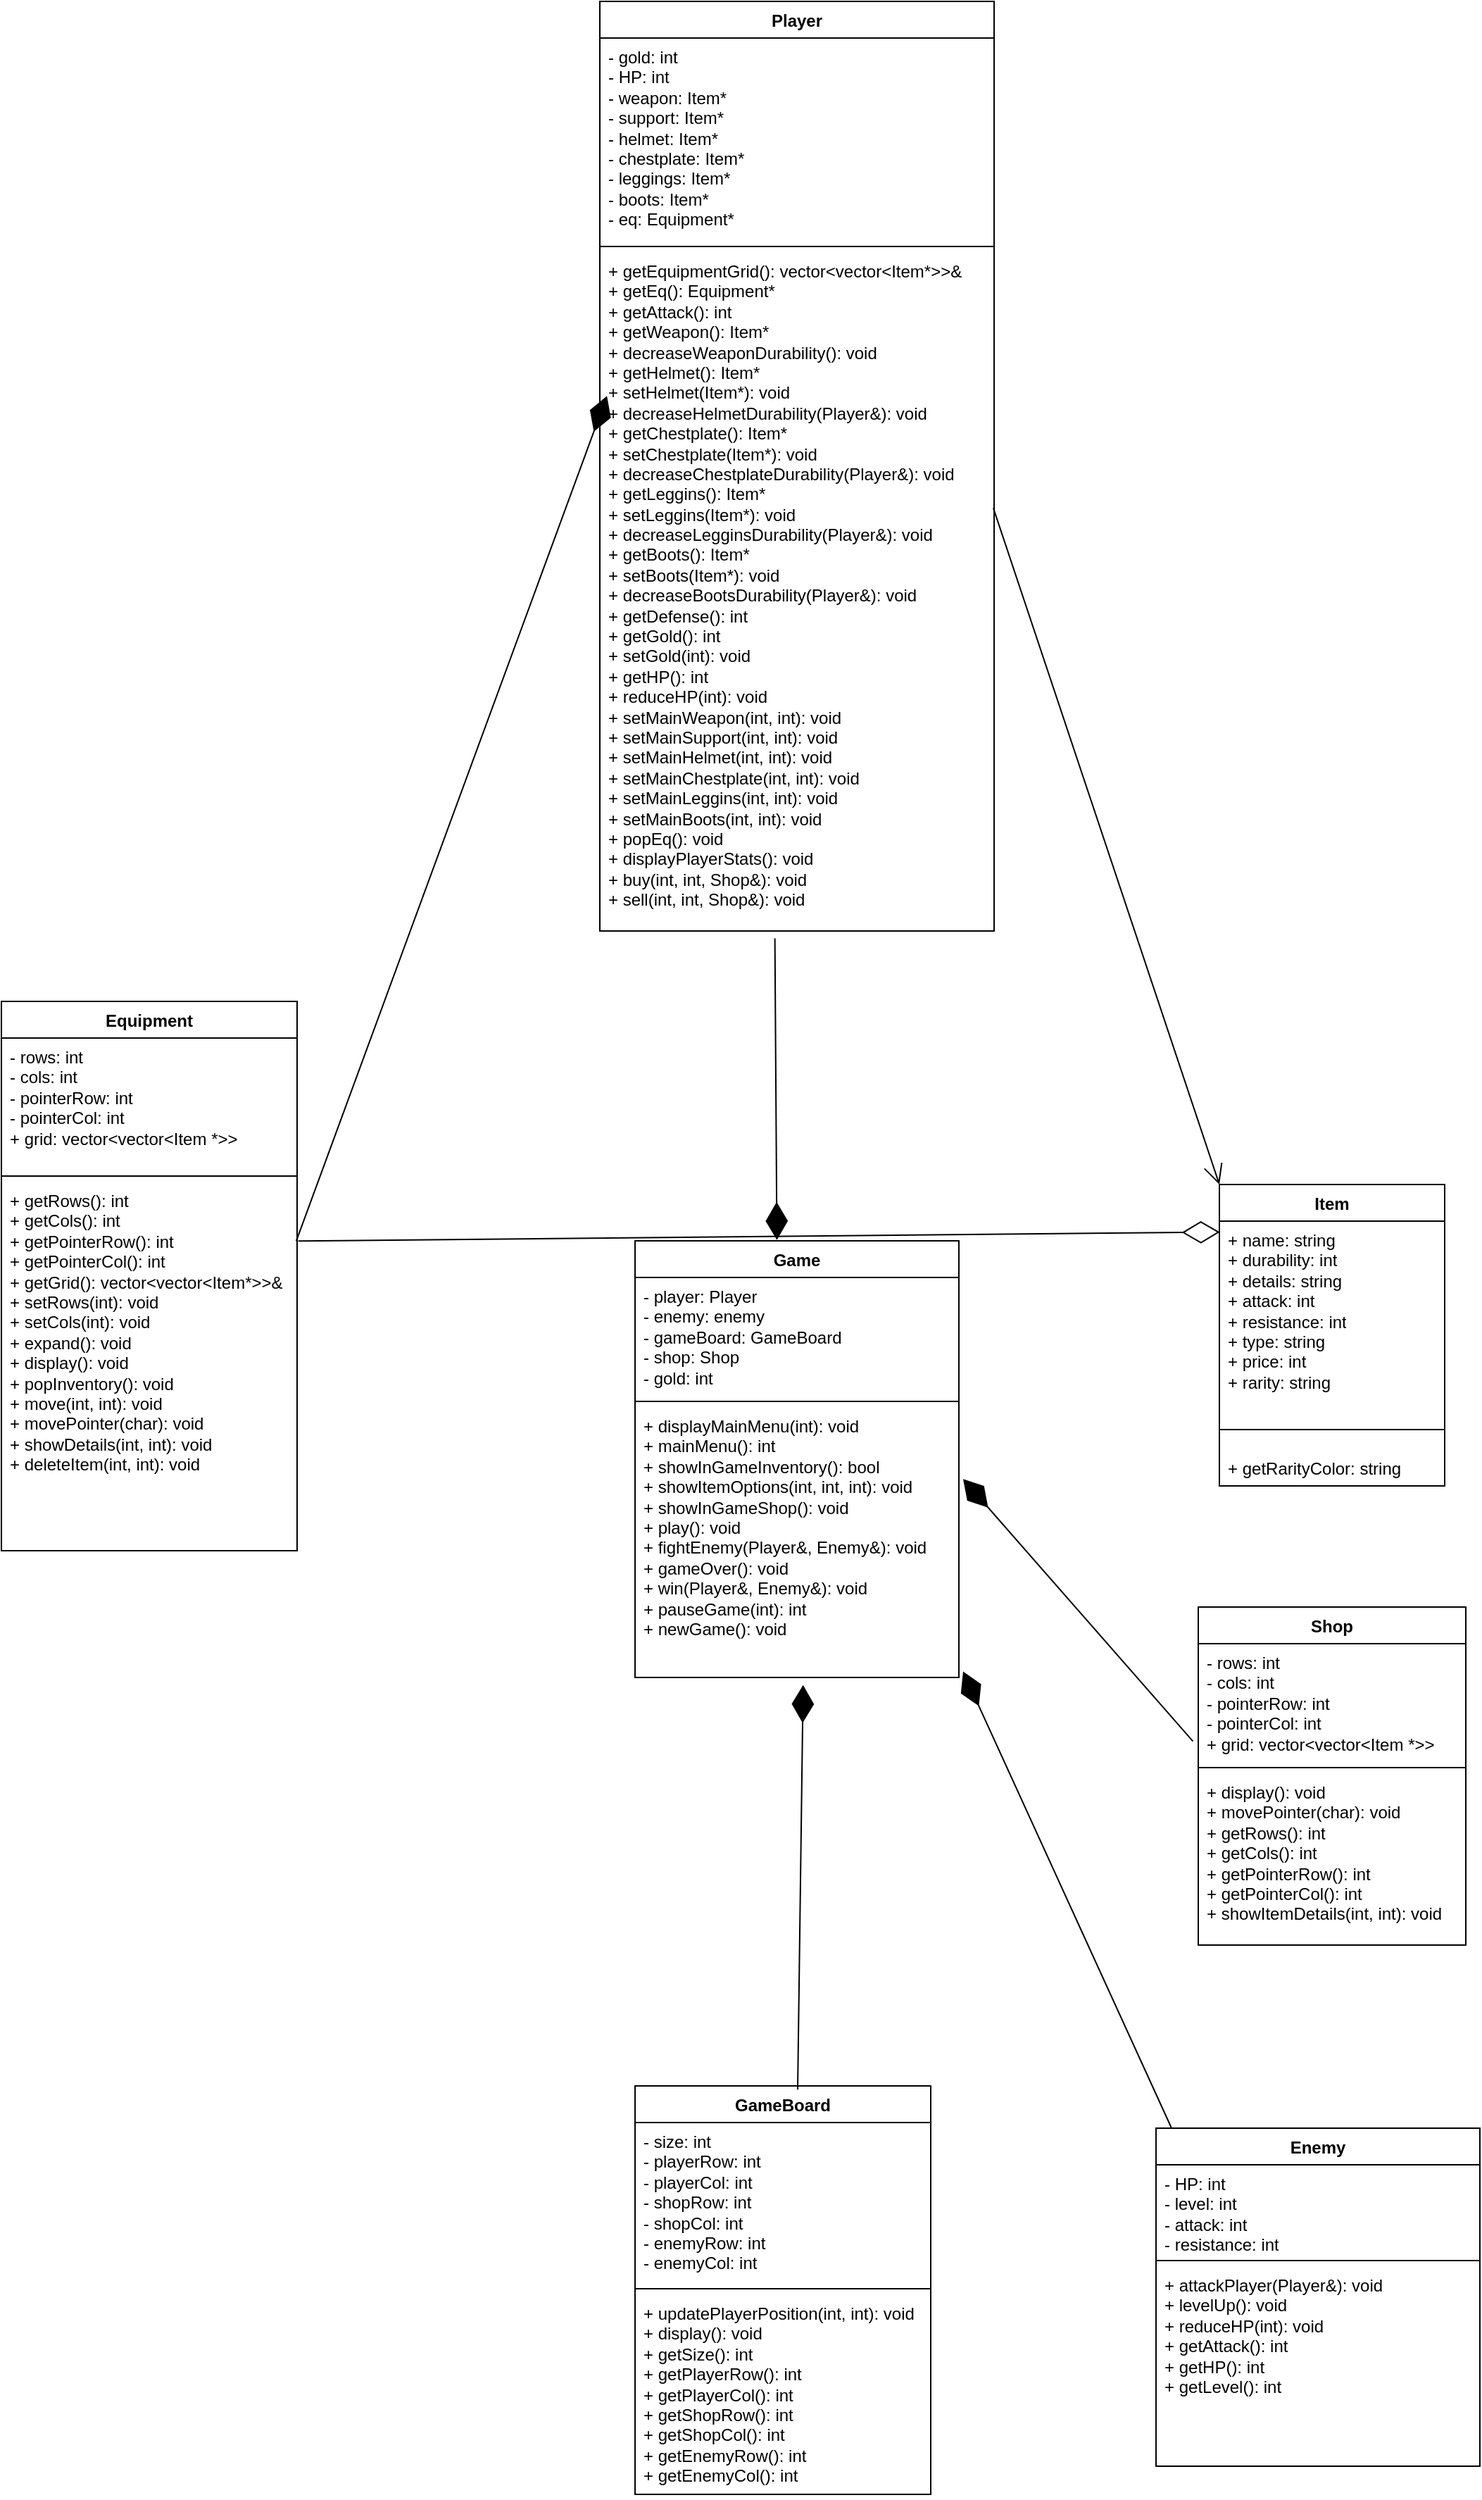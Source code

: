 <mxfile version="24.3.1" type="device">
  <diagram name="Strona-1" id="ytrGY28hn7jTlz5pc1Aj">
    <mxGraphModel dx="5436" dy="3622" grid="1" gridSize="10" guides="1" tooltips="1" connect="1" arrows="1" fold="1" page="1" pageScale="1" pageWidth="827" pageHeight="1169" math="0" shadow="0">
      <root>
        <mxCell id="0" />
        <mxCell id="1" parent="0" />
        <mxCell id="Cbto0x0k5kFjPXafDiU2-1" value="Equipment&lt;div&gt;&lt;br&gt;&lt;/div&gt;" style="swimlane;fontStyle=1;align=center;verticalAlign=top;childLayout=stackLayout;horizontal=1;startSize=26;horizontalStack=0;resizeParent=1;resizeParentMax=0;resizeLast=0;collapsible=1;marginBottom=0;whiteSpace=wrap;html=1;" vertex="1" parent="1">
          <mxGeometry x="-590" y="10" width="210" height="390" as="geometry" />
        </mxCell>
        <mxCell id="Cbto0x0k5kFjPXafDiU2-2" value="- rows: int&lt;div&gt;- cols: int&lt;br&gt;&lt;div&gt;- pointerRow: int&lt;/div&gt;&lt;div&gt;- pointerCol: int&lt;/div&gt;&lt;div&gt;+ grid: vector&amp;lt;vector&amp;lt;Item *&amp;gt;&amp;gt;&lt;/div&gt;&lt;/div&gt;" style="text;strokeColor=none;fillColor=none;align=left;verticalAlign=top;spacingLeft=4;spacingRight=4;overflow=hidden;rotatable=0;points=[[0,0.5],[1,0.5]];portConstraint=eastwest;whiteSpace=wrap;html=1;" vertex="1" parent="Cbto0x0k5kFjPXafDiU2-1">
          <mxGeometry y="26" width="210" height="94" as="geometry" />
        </mxCell>
        <mxCell id="Cbto0x0k5kFjPXafDiU2-3" value="" style="line;strokeWidth=1;fillColor=none;align=left;verticalAlign=middle;spacingTop=-1;spacingLeft=3;spacingRight=3;rotatable=0;labelPosition=right;points=[];portConstraint=eastwest;strokeColor=inherit;" vertex="1" parent="Cbto0x0k5kFjPXafDiU2-1">
          <mxGeometry y="120" width="210" height="8" as="geometry" />
        </mxCell>
        <mxCell id="Cbto0x0k5kFjPXafDiU2-4" value="&lt;div&gt;&lt;div&gt;&lt;div&gt;+ getRows(): int&lt;/div&gt;&lt;div&gt;+ getCols(): int&lt;/div&gt;&lt;/div&gt;&lt;div&gt;+ getPointerRow(): int&lt;/div&gt;&lt;div&gt;+ getPointerCol(): int&lt;/div&gt;&lt;div&gt;+ getGrid(): vector&amp;lt;vector&amp;lt;Item*&amp;gt;&amp;gt;&amp;amp;&lt;/div&gt;&lt;div&gt;+ setRows(int): void&lt;/div&gt;&lt;div&gt;+ setCols(int): void&lt;/div&gt;&lt;div&gt;+ expand(): void&lt;br&gt;&lt;/div&gt;&lt;/div&gt;&lt;div&gt;+ display(): void&lt;/div&gt;&lt;div&gt;+ popInventory(): void&lt;/div&gt;&lt;div&gt;+ move(int, int): void&lt;br&gt;&lt;/div&gt;&lt;div&gt;+ movePointer(char): void&lt;/div&gt;&lt;div&gt;+ showDetails(int, int): void&lt;/div&gt;&lt;div&gt;+ deleteItem(int, int): void&lt;br&gt;&lt;/div&gt;" style="text;strokeColor=none;fillColor=none;align=left;verticalAlign=top;spacingLeft=4;spacingRight=4;overflow=hidden;rotatable=0;points=[[0,0.5],[1,0.5]];portConstraint=eastwest;whiteSpace=wrap;html=1;" vertex="1" parent="Cbto0x0k5kFjPXafDiU2-1">
          <mxGeometry y="128" width="210" height="262" as="geometry" />
        </mxCell>
        <mxCell id="Cbto0x0k5kFjPXafDiU2-5" value="Player" style="swimlane;fontStyle=1;align=center;verticalAlign=top;childLayout=stackLayout;horizontal=1;startSize=26;horizontalStack=0;resizeParent=1;resizeParentMax=0;resizeLast=0;collapsible=1;marginBottom=0;whiteSpace=wrap;html=1;" vertex="1" parent="1">
          <mxGeometry x="-165" y="-700" width="280" height="660" as="geometry" />
        </mxCell>
        <mxCell id="Cbto0x0k5kFjPXafDiU2-6" value="&lt;div&gt;- gold: int&lt;/div&gt;&lt;div&gt;- HP: int&lt;/div&gt;&lt;div&gt;- weapon: Item*&lt;/div&gt;&lt;div&gt;- support: Item*&lt;/div&gt;&lt;div&gt;- helmet: Item*&lt;br&gt;&lt;/div&gt;&lt;div&gt;- chestplate: Item*&lt;/div&gt;&lt;div&gt;- leggings: Item*&lt;/div&gt;&lt;div&gt;- boots: Item*&lt;/div&gt;&lt;div&gt;- eq: Equipment*&lt;/div&gt;" style="text;strokeColor=none;fillColor=none;align=left;verticalAlign=top;spacingLeft=4;spacingRight=4;overflow=hidden;rotatable=0;points=[[0,0.5],[1,0.5]];portConstraint=eastwest;whiteSpace=wrap;html=1;" vertex="1" parent="Cbto0x0k5kFjPXafDiU2-5">
          <mxGeometry y="26" width="280" height="144" as="geometry" />
        </mxCell>
        <mxCell id="Cbto0x0k5kFjPXafDiU2-7" value="" style="line;strokeWidth=1;fillColor=none;align=left;verticalAlign=middle;spacingTop=-1;spacingLeft=3;spacingRight=3;rotatable=0;labelPosition=right;points=[];portConstraint=eastwest;strokeColor=inherit;" vertex="1" parent="Cbto0x0k5kFjPXafDiU2-5">
          <mxGeometry y="170" width="280" height="8" as="geometry" />
        </mxCell>
        <mxCell id="Cbto0x0k5kFjPXafDiU2-8" value="&lt;div&gt;+ getEquipmentGrid(): vector&amp;lt;vector&amp;lt;Item*&amp;gt;&amp;gt;&amp;amp;&lt;/div&gt;&lt;div&gt;&lt;div&gt;+ getEq(): Equipment*&lt;/div&gt;&lt;div&gt;+ getAttack(): int&lt;/div&gt;&lt;div&gt;+ getWeapon(): Item*&lt;/div&gt;&lt;div&gt;+ decreaseWeaponDurability(): void&lt;/div&gt;&lt;div&gt;+ getHelmet(): Item*&lt;/div&gt;&lt;div&gt;+ setHelmet(Item*): void&lt;/div&gt;&lt;div&gt;+ decreaseHelmetDurability(Player&amp;amp;): void&lt;/div&gt;&lt;div&gt;+ getChestplate(): Item*&lt;/div&gt;&lt;div&gt;+ setChestplate(Item*): void&lt;/div&gt;&lt;div&gt;+ decreaseChestplateDurability(Player&amp;amp;): void&lt;/div&gt;&lt;div&gt;&lt;div&gt;+ getLeggins(): Item*&lt;/div&gt;&lt;div&gt;+ setLeggins(Item*): void&lt;/div&gt;&lt;div&gt;+ decreaseLegginsDurability(Player&amp;amp;): void&lt;/div&gt;&lt;div&gt;+ getBoots(): Item*&lt;/div&gt;&lt;div&gt;+ setBoots(Item*): void&lt;/div&gt;&lt;div&gt;+ decreaseBootsDurability(Player&amp;amp;): void&lt;/div&gt;&lt;div&gt;+ getDefense(): int&lt;/div&gt;&lt;div&gt;+ getGold(): int&lt;/div&gt;&lt;div&gt;+ setGold(int): void&lt;/div&gt;&lt;div&gt;+ getHP(): int&lt;/div&gt;&lt;div&gt;+ reduceHP(int): void&lt;br&gt;&lt;/div&gt;&lt;/div&gt;&lt;/div&gt;&lt;div&gt;+ setMainWeapon(int, int): void&lt;/div&gt;&lt;div&gt;+ setMainSupport(int, int): void&lt;/div&gt;&lt;div&gt;+ setMainHelmet(int, int): void&lt;/div&gt;&lt;div&gt;+ setMainChestplate(int, int): void&lt;/div&gt;&lt;div&gt;+ setMainLeggins(int, int): void&lt;/div&gt;&lt;div&gt;+ setMainBoots(int, int): void&lt;/div&gt;&lt;div&gt;+ popEq(): void&lt;br&gt;&lt;/div&gt;&lt;div&gt;+ displayPlayerStats(): void&lt;/div&gt;&lt;div&gt;+ buy(int, int, Shop&amp;amp;): void&lt;/div&gt;&lt;div&gt;+ sell(int, int, Shop&amp;amp;): void&lt;br&gt;&lt;/div&gt;" style="text;strokeColor=none;fillColor=none;align=left;verticalAlign=top;spacingLeft=4;spacingRight=4;overflow=hidden;rotatable=0;points=[[0,0.5],[1,0.5]];portConstraint=eastwest;whiteSpace=wrap;html=1;" vertex="1" parent="Cbto0x0k5kFjPXafDiU2-5">
          <mxGeometry y="178" width="280" height="482" as="geometry" />
        </mxCell>
        <mxCell id="Cbto0x0k5kFjPXafDiU2-9" value="Shop" style="swimlane;fontStyle=1;align=center;verticalAlign=top;childLayout=stackLayout;horizontal=1;startSize=26;horizontalStack=0;resizeParent=1;resizeParentMax=0;resizeLast=0;collapsible=1;marginBottom=0;whiteSpace=wrap;html=1;" vertex="1" parent="1">
          <mxGeometry x="260" y="440" width="190" height="240" as="geometry" />
        </mxCell>
        <mxCell id="Cbto0x0k5kFjPXafDiU2-10" value="- rows: int&lt;div&gt;- cols: int&lt;br&gt;&lt;div&gt;- pointerRow: int&lt;/div&gt;&lt;div&gt;- pointerCol: int&lt;/div&gt;&lt;div&gt;+ grid: vector&amp;lt;vector&amp;lt;Item *&amp;gt;&amp;gt;&lt;/div&gt;&lt;/div&gt;" style="text;strokeColor=none;fillColor=none;align=left;verticalAlign=top;spacingLeft=4;spacingRight=4;overflow=hidden;rotatable=0;points=[[0,0.5],[1,0.5]];portConstraint=eastwest;whiteSpace=wrap;html=1;" vertex="1" parent="Cbto0x0k5kFjPXafDiU2-9">
          <mxGeometry y="26" width="190" height="84" as="geometry" />
        </mxCell>
        <mxCell id="Cbto0x0k5kFjPXafDiU2-11" value="" style="line;strokeWidth=1;fillColor=none;align=left;verticalAlign=middle;spacingTop=-1;spacingLeft=3;spacingRight=3;rotatable=0;labelPosition=right;points=[];portConstraint=eastwest;strokeColor=inherit;" vertex="1" parent="Cbto0x0k5kFjPXafDiU2-9">
          <mxGeometry y="110" width="190" height="8" as="geometry" />
        </mxCell>
        <mxCell id="Cbto0x0k5kFjPXafDiU2-12" value="+ display(): void&lt;div&gt;+ movePointer(char): void&lt;/div&gt;&lt;div&gt;&lt;div&gt;+ getRows(): int&lt;/div&gt;&lt;div&gt;+ getCols(): int&lt;/div&gt;&lt;/div&gt;&lt;div&gt;+ getPointerRow(): int&lt;/div&gt;&lt;div&gt;+ getPointerCol(): int&lt;/div&gt;&lt;div&gt;+ showItemDetails(int, int): void&lt;br&gt;&lt;/div&gt;" style="text;strokeColor=none;fillColor=none;align=left;verticalAlign=top;spacingLeft=4;spacingRight=4;overflow=hidden;rotatable=0;points=[[0,0.5],[1,0.5]];portConstraint=eastwest;whiteSpace=wrap;html=1;" vertex="1" parent="Cbto0x0k5kFjPXafDiU2-9">
          <mxGeometry y="118" width="190" height="122" as="geometry" />
        </mxCell>
        <mxCell id="Cbto0x0k5kFjPXafDiU2-13" value="Enemy" style="swimlane;fontStyle=1;align=center;verticalAlign=top;childLayout=stackLayout;horizontal=1;startSize=26;horizontalStack=0;resizeParent=1;resizeParentMax=0;resizeLast=0;collapsible=1;marginBottom=0;whiteSpace=wrap;html=1;" vertex="1" parent="1">
          <mxGeometry x="230" y="810" width="230" height="240" as="geometry" />
        </mxCell>
        <mxCell id="Cbto0x0k5kFjPXafDiU2-14" value="- HP: int&lt;div&gt;- level: int&lt;/div&gt;&lt;div&gt;- attack: int&lt;/div&gt;&lt;div&gt;- resistance: int&lt;br&gt;&lt;/div&gt;" style="text;strokeColor=none;fillColor=none;align=left;verticalAlign=top;spacingLeft=4;spacingRight=4;overflow=hidden;rotatable=0;points=[[0,0.5],[1,0.5]];portConstraint=eastwest;whiteSpace=wrap;html=1;" vertex="1" parent="Cbto0x0k5kFjPXafDiU2-13">
          <mxGeometry y="26" width="230" height="64" as="geometry" />
        </mxCell>
        <mxCell id="Cbto0x0k5kFjPXafDiU2-15" value="" style="line;strokeWidth=1;fillColor=none;align=left;verticalAlign=middle;spacingTop=-1;spacingLeft=3;spacingRight=3;rotatable=0;labelPosition=right;points=[];portConstraint=eastwest;strokeColor=inherit;" vertex="1" parent="Cbto0x0k5kFjPXafDiU2-13">
          <mxGeometry y="90" width="230" height="8" as="geometry" />
        </mxCell>
        <mxCell id="Cbto0x0k5kFjPXafDiU2-16" value="&lt;div&gt;+ attackPlayer(Player&amp;amp;): void&lt;/div&gt;&lt;div&gt;+ levelUp(): void&lt;/div&gt;&lt;div&gt;+ reduceHP(int): void&lt;/div&gt;&lt;div&gt;+ getAttack(): int&lt;br&gt;&lt;/div&gt;&lt;div&gt;+ getHP(): int&lt;/div&gt;&lt;div&gt;+ getLevel(): int&lt;/div&gt;" style="text;strokeColor=none;fillColor=none;align=left;verticalAlign=top;spacingLeft=4;spacingRight=4;overflow=hidden;rotatable=0;points=[[0,0.5],[1,0.5]];portConstraint=eastwest;whiteSpace=wrap;html=1;" vertex="1" parent="Cbto0x0k5kFjPXafDiU2-13">
          <mxGeometry y="98" width="230" height="142" as="geometry" />
        </mxCell>
        <mxCell id="Cbto0x0k5kFjPXafDiU2-17" value="Game" style="swimlane;fontStyle=1;align=center;verticalAlign=top;childLayout=stackLayout;horizontal=1;startSize=26;horizontalStack=0;resizeParent=1;resizeParentMax=0;resizeLast=0;collapsible=1;marginBottom=0;whiteSpace=wrap;html=1;" vertex="1" parent="1">
          <mxGeometry x="-140" y="180" width="230" height="310" as="geometry" />
        </mxCell>
        <mxCell id="Cbto0x0k5kFjPXafDiU2-18" value="&lt;div&gt;- player: Player&lt;/div&gt;&lt;div&gt;&lt;div&gt;- enemy: enemy&lt;/div&gt;&lt;/div&gt;&lt;div&gt;- gameBoard: GameBoard&lt;/div&gt;&lt;div&gt;- shop: Shop&lt;/div&gt;&lt;div&gt;- gold: int&lt;br&gt;&lt;/div&gt;" style="text;strokeColor=none;fillColor=none;align=left;verticalAlign=top;spacingLeft=4;spacingRight=4;overflow=hidden;rotatable=0;points=[[0,0.5],[1,0.5]];portConstraint=eastwest;whiteSpace=wrap;html=1;" vertex="1" parent="Cbto0x0k5kFjPXafDiU2-17">
          <mxGeometry y="26" width="230" height="84" as="geometry" />
        </mxCell>
        <mxCell id="Cbto0x0k5kFjPXafDiU2-19" value="" style="line;strokeWidth=1;fillColor=none;align=left;verticalAlign=middle;spacingTop=-1;spacingLeft=3;spacingRight=3;rotatable=0;labelPosition=right;points=[];portConstraint=eastwest;strokeColor=inherit;" vertex="1" parent="Cbto0x0k5kFjPXafDiU2-17">
          <mxGeometry y="110" width="230" height="8" as="geometry" />
        </mxCell>
        <mxCell id="Cbto0x0k5kFjPXafDiU2-20" value="&lt;div&gt;+ displayMainMenu(int): void&lt;/div&gt;&lt;div&gt;+ mainMenu(): int&lt;/div&gt;&lt;div&gt;+ showInGameInventory(): bool&lt;/div&gt;&lt;div&gt;+ showItemOptions(int, int, int): void&lt;/div&gt;&lt;div&gt;+ showInGameShop(): void&lt;/div&gt;&lt;div&gt;+ play(): void&lt;/div&gt;&lt;div&gt;+ fightEnemy(Player&amp;amp;, Enemy&amp;amp;): void&lt;/div&gt;&lt;div&gt;+ gameOver(): void&lt;/div&gt;&lt;div&gt;+ win(Player&amp;amp;, Enemy&amp;amp;): void&lt;/div&gt;&lt;div&gt;+ pauseGame(int): int&lt;/div&gt;&lt;div&gt;+ newGame(): void&lt;/div&gt;" style="text;strokeColor=none;fillColor=none;align=left;verticalAlign=top;spacingLeft=4;spacingRight=4;overflow=hidden;rotatable=0;points=[[0,0.5],[1,0.5]];portConstraint=eastwest;whiteSpace=wrap;html=1;" vertex="1" parent="Cbto0x0k5kFjPXafDiU2-17">
          <mxGeometry y="118" width="230" height="192" as="geometry" />
        </mxCell>
        <mxCell id="Cbto0x0k5kFjPXafDiU2-29" value="Item" style="swimlane;fontStyle=1;align=center;verticalAlign=top;childLayout=stackLayout;horizontal=1;startSize=26;horizontalStack=0;resizeParent=1;resizeParentMax=0;resizeLast=0;collapsible=1;marginBottom=0;whiteSpace=wrap;html=1;" vertex="1" parent="1">
          <mxGeometry x="275" y="140" width="160" height="214" as="geometry" />
        </mxCell>
        <mxCell id="Cbto0x0k5kFjPXafDiU2-30" value="&lt;div&gt;+ name: string&lt;/div&gt;&lt;div&gt;+ durability: int&lt;/div&gt;&lt;div&gt;+ details: string&lt;/div&gt;&lt;div&gt;+ attack: int&lt;/div&gt;&lt;div&gt;+ resistance: int&lt;/div&gt;&lt;div&gt;+ type: string&lt;/div&gt;&lt;div&gt;+ price: int&lt;/div&gt;&lt;div&gt;+ rarity: string&lt;br&gt;&lt;/div&gt;" style="text;strokeColor=none;fillColor=none;align=left;verticalAlign=top;spacingLeft=4;spacingRight=4;overflow=hidden;rotatable=0;points=[[0,0.5],[1,0.5]];portConstraint=eastwest;whiteSpace=wrap;html=1;" vertex="1" parent="Cbto0x0k5kFjPXafDiU2-29">
          <mxGeometry y="26" width="160" height="134" as="geometry" />
        </mxCell>
        <mxCell id="Cbto0x0k5kFjPXafDiU2-31" value="" style="line;strokeWidth=1;fillColor=none;align=left;verticalAlign=middle;spacingTop=-1;spacingLeft=3;spacingRight=3;rotatable=0;labelPosition=right;points=[];portConstraint=eastwest;strokeColor=inherit;" vertex="1" parent="Cbto0x0k5kFjPXafDiU2-29">
          <mxGeometry y="160" width="160" height="28" as="geometry" />
        </mxCell>
        <mxCell id="Cbto0x0k5kFjPXafDiU2-32" value="+ getRarityColor: string" style="text;strokeColor=none;fillColor=none;align=left;verticalAlign=top;spacingLeft=4;spacingRight=4;overflow=hidden;rotatable=0;points=[[0,0.5],[1,0.5]];portConstraint=eastwest;whiteSpace=wrap;html=1;" vertex="1" parent="Cbto0x0k5kFjPXafDiU2-29">
          <mxGeometry y="188" width="160" height="26" as="geometry" />
        </mxCell>
        <mxCell id="Cbto0x0k5kFjPXafDiU2-37" value="GameBoard" style="swimlane;fontStyle=1;align=center;verticalAlign=top;childLayout=stackLayout;horizontal=1;startSize=26;horizontalStack=0;resizeParent=1;resizeParentMax=0;resizeLast=0;collapsible=1;marginBottom=0;whiteSpace=wrap;html=1;" vertex="1" parent="1">
          <mxGeometry x="-140" y="780" width="210" height="290" as="geometry" />
        </mxCell>
        <mxCell id="Cbto0x0k5kFjPXafDiU2-38" value="&lt;div&gt;- size: int&lt;/div&gt;&lt;div&gt;- playerRow: int&lt;/div&gt;&lt;div&gt;- playerCol: int&lt;br&gt;&lt;/div&gt;&lt;div&gt;- shopRow: int&lt;br&gt;&lt;/div&gt;&lt;div&gt;- shopCol: int&lt;br&gt;&lt;/div&gt;&lt;div&gt;- enemyRow: int&lt;br&gt;&lt;/div&gt;&lt;div&gt;- enemyCol: int&lt;/div&gt;" style="text;strokeColor=none;fillColor=none;align=left;verticalAlign=top;spacingLeft=4;spacingRight=4;overflow=hidden;rotatable=0;points=[[0,0.5],[1,0.5]];portConstraint=eastwest;whiteSpace=wrap;html=1;" vertex="1" parent="Cbto0x0k5kFjPXafDiU2-37">
          <mxGeometry y="26" width="210" height="114" as="geometry" />
        </mxCell>
        <mxCell id="Cbto0x0k5kFjPXafDiU2-39" value="" style="line;strokeWidth=1;fillColor=none;align=left;verticalAlign=middle;spacingTop=-1;spacingLeft=3;spacingRight=3;rotatable=0;labelPosition=right;points=[];portConstraint=eastwest;strokeColor=inherit;" vertex="1" parent="Cbto0x0k5kFjPXafDiU2-37">
          <mxGeometry y="140" width="210" height="8" as="geometry" />
        </mxCell>
        <mxCell id="Cbto0x0k5kFjPXafDiU2-40" value="&lt;div&gt;+ updatePlayerPosition(int, int): void&lt;/div&gt;&lt;div&gt;+ display(): void&lt;/div&gt;&lt;div&gt;+ getSize(): int&lt;/div&gt;&lt;div&gt;+ getPlayerRow(): int&lt;/div&gt;&lt;div&gt;+ getPlayerCol(): int&lt;/div&gt;&lt;div&gt;+ getShopRow(): int&lt;/div&gt;&lt;div&gt;+ getShopCol(): int&lt;/div&gt;&lt;div&gt;+ getEnemyRow(): int&lt;/div&gt;&lt;div&gt;+ getEnemyCol(): int&lt;/div&gt;" style="text;strokeColor=none;fillColor=none;align=left;verticalAlign=top;spacingLeft=4;spacingRight=4;overflow=hidden;rotatable=0;points=[[0,0.5],[1,0.5]];portConstraint=eastwest;whiteSpace=wrap;html=1;" vertex="1" parent="Cbto0x0k5kFjPXafDiU2-37">
          <mxGeometry y="148" width="210" height="142" as="geometry" />
        </mxCell>
        <mxCell id="Cbto0x0k5kFjPXafDiU2-45" value="" style="endArrow=diamondThin;endFill=1;endSize=24;html=1;rounded=0;entryX=0.438;entryY=-0.002;entryDx=0;entryDy=0;entryPerimeter=0;exitX=0.444;exitY=1.011;exitDx=0;exitDy=0;exitPerimeter=0;" edge="1" parent="1" source="Cbto0x0k5kFjPXafDiU2-8" target="Cbto0x0k5kFjPXafDiU2-17">
          <mxGeometry width="160" relative="1" as="geometry">
            <mxPoint x="-150" y="760" as="sourcePoint" />
            <mxPoint x="10" y="760" as="targetPoint" />
          </mxGeometry>
        </mxCell>
        <mxCell id="Cbto0x0k5kFjPXafDiU2-46" value="" style="endArrow=diamondThin;endFill=1;endSize=24;html=1;rounded=0;entryX=0.519;entryY=1.028;entryDx=0;entryDy=0;entryPerimeter=0;exitX=0.55;exitY=0.009;exitDx=0;exitDy=0;exitPerimeter=0;" edge="1" parent="1" source="Cbto0x0k5kFjPXafDiU2-37" target="Cbto0x0k5kFjPXafDiU2-20">
          <mxGeometry width="160" relative="1" as="geometry">
            <mxPoint x="-180" y="750" as="sourcePoint" />
            <mxPoint x="-20" y="750" as="targetPoint" />
          </mxGeometry>
        </mxCell>
        <mxCell id="Cbto0x0k5kFjPXafDiU2-47" value="" style="endArrow=diamondThin;endFill=1;endSize=24;html=1;rounded=0;entryX=1.013;entryY=0.266;entryDx=0;entryDy=0;entryPerimeter=0;exitX=-0.02;exitY=0.825;exitDx=0;exitDy=0;exitPerimeter=0;" edge="1" parent="1" source="Cbto0x0k5kFjPXafDiU2-10" target="Cbto0x0k5kFjPXafDiU2-20">
          <mxGeometry width="160" relative="1" as="geometry">
            <mxPoint y="750" as="sourcePoint" />
            <mxPoint x="160" y="750" as="targetPoint" />
          </mxGeometry>
        </mxCell>
        <mxCell id="Cbto0x0k5kFjPXafDiU2-48" value="" style="endArrow=diamondThin;endFill=1;endSize=24;html=1;rounded=0;entryX=1.013;entryY=0.978;entryDx=0;entryDy=0;entryPerimeter=0;exitX=0.047;exitY=-0.002;exitDx=0;exitDy=0;exitPerimeter=0;" edge="1" parent="1" source="Cbto0x0k5kFjPXafDiU2-13" target="Cbto0x0k5kFjPXafDiU2-20">
          <mxGeometry width="160" relative="1" as="geometry">
            <mxPoint y="750" as="sourcePoint" />
            <mxPoint x="160" y="750" as="targetPoint" />
          </mxGeometry>
        </mxCell>
        <mxCell id="Cbto0x0k5kFjPXafDiU2-49" value="" style="endArrow=diamondThin;endFill=1;endSize=24;html=1;rounded=0;exitX=0.997;exitY=0.161;exitDx=0;exitDy=0;exitPerimeter=0;entryX=0.018;entryY=0.212;entryDx=0;entryDy=0;entryPerimeter=0;" edge="1" parent="1" source="Cbto0x0k5kFjPXafDiU2-4" target="Cbto0x0k5kFjPXafDiU2-8">
          <mxGeometry width="160" relative="1" as="geometry">
            <mxPoint x="-380" y="680" as="sourcePoint" />
            <mxPoint x="-220" y="680" as="targetPoint" />
          </mxGeometry>
        </mxCell>
        <mxCell id="Cbto0x0k5kFjPXafDiU2-50" value="" style="endArrow=diamondThin;endFill=0;endSize=24;html=1;rounded=0;exitX=1.004;exitY=0.161;exitDx=0;exitDy=0;exitPerimeter=0;entryX=0.002;entryY=0.058;entryDx=0;entryDy=0;entryPerimeter=0;" edge="1" parent="1" source="Cbto0x0k5kFjPXafDiU2-4" target="Cbto0x0k5kFjPXafDiU2-30">
          <mxGeometry width="160" relative="1" as="geometry">
            <mxPoint x="-320" y="540" as="sourcePoint" />
            <mxPoint x="-160" y="540" as="targetPoint" />
          </mxGeometry>
        </mxCell>
        <mxCell id="Cbto0x0k5kFjPXafDiU2-51" value="" style="endArrow=open;endFill=1;endSize=12;html=1;rounded=0;exitX=0.998;exitY=0.377;exitDx=0;exitDy=0;exitPerimeter=0;entryX=0;entryY=0;entryDx=0;entryDy=0;" edge="1" parent="1" source="Cbto0x0k5kFjPXafDiU2-8" target="Cbto0x0k5kFjPXafDiU2-29">
          <mxGeometry width="160" relative="1" as="geometry">
            <mxPoint x="-40" y="240" as="sourcePoint" />
            <mxPoint x="120" y="240" as="targetPoint" />
          </mxGeometry>
        </mxCell>
      </root>
    </mxGraphModel>
  </diagram>
</mxfile>

